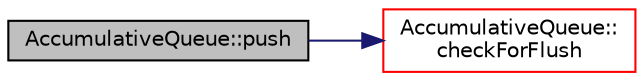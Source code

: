 digraph "AccumulativeQueue::push"
{
 // LATEX_PDF_SIZE
  edge [fontname="Helvetica",fontsize="10",labelfontname="Helvetica",labelfontsize="10"];
  node [fontname="Helvetica",fontsize="10",shape=record];
  rankdir="LR";
  Node1 [label="AccumulativeQueue::push",height=0.2,width=0.4,color="black", fillcolor="grey75", style="filled", fontcolor="black",tooltip=" "];
  Node1 -> Node2 [color="midnightblue",fontsize="10",style="solid",fontname="Helvetica"];
  Node2 [label="AccumulativeQueue::\lcheckForFlush",height=0.2,width=0.4,color="red", fillcolor="white", style="filled",URL="$class_accumulative_queue.html#ab6aa15a8d210e6b76e59afa93ebb6754",tooltip=" "];
}
